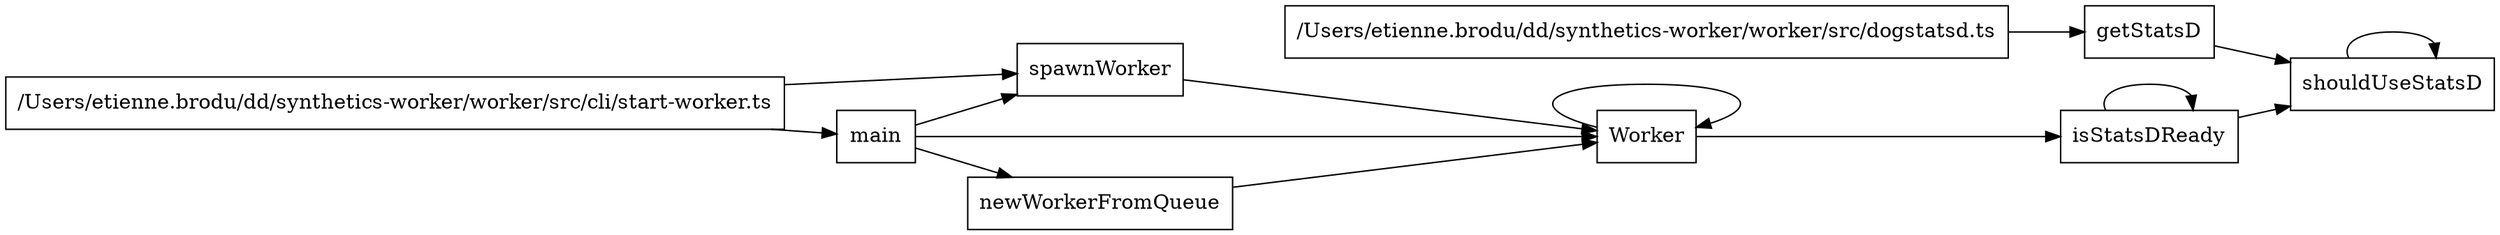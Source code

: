 digraph configDependents {
  rankdir=LR;
  node [shape=box]
  "Worker" -> "Worker"
  "spawnWorker" -> "Worker"
  "main" -> "Worker"
  "newWorkerFromQueue" -> "Worker"
  "/Users/etienne.brodu/dd/synthetics-worker/worker/src/dogstatsd.ts" -> "getStatsD"
  "isStatsDReady" -> "isStatsDReady"
  "Worker" -> "isStatsDReady"
  "/Users/etienne.brodu/dd/synthetics-worker/worker/src/cli/start-worker.ts" -> "main"
  "main" -> "newWorkerFromQueue"
  "getStatsD" -> "shouldUseStatsD"
  "shouldUseStatsD" -> "shouldUseStatsD"
  "isStatsDReady" -> "shouldUseStatsD"
  "/Users/etienne.brodu/dd/synthetics-worker/worker/src/cli/start-worker.ts" -> "spawnWorker"
  "main" -> "spawnWorker"
}